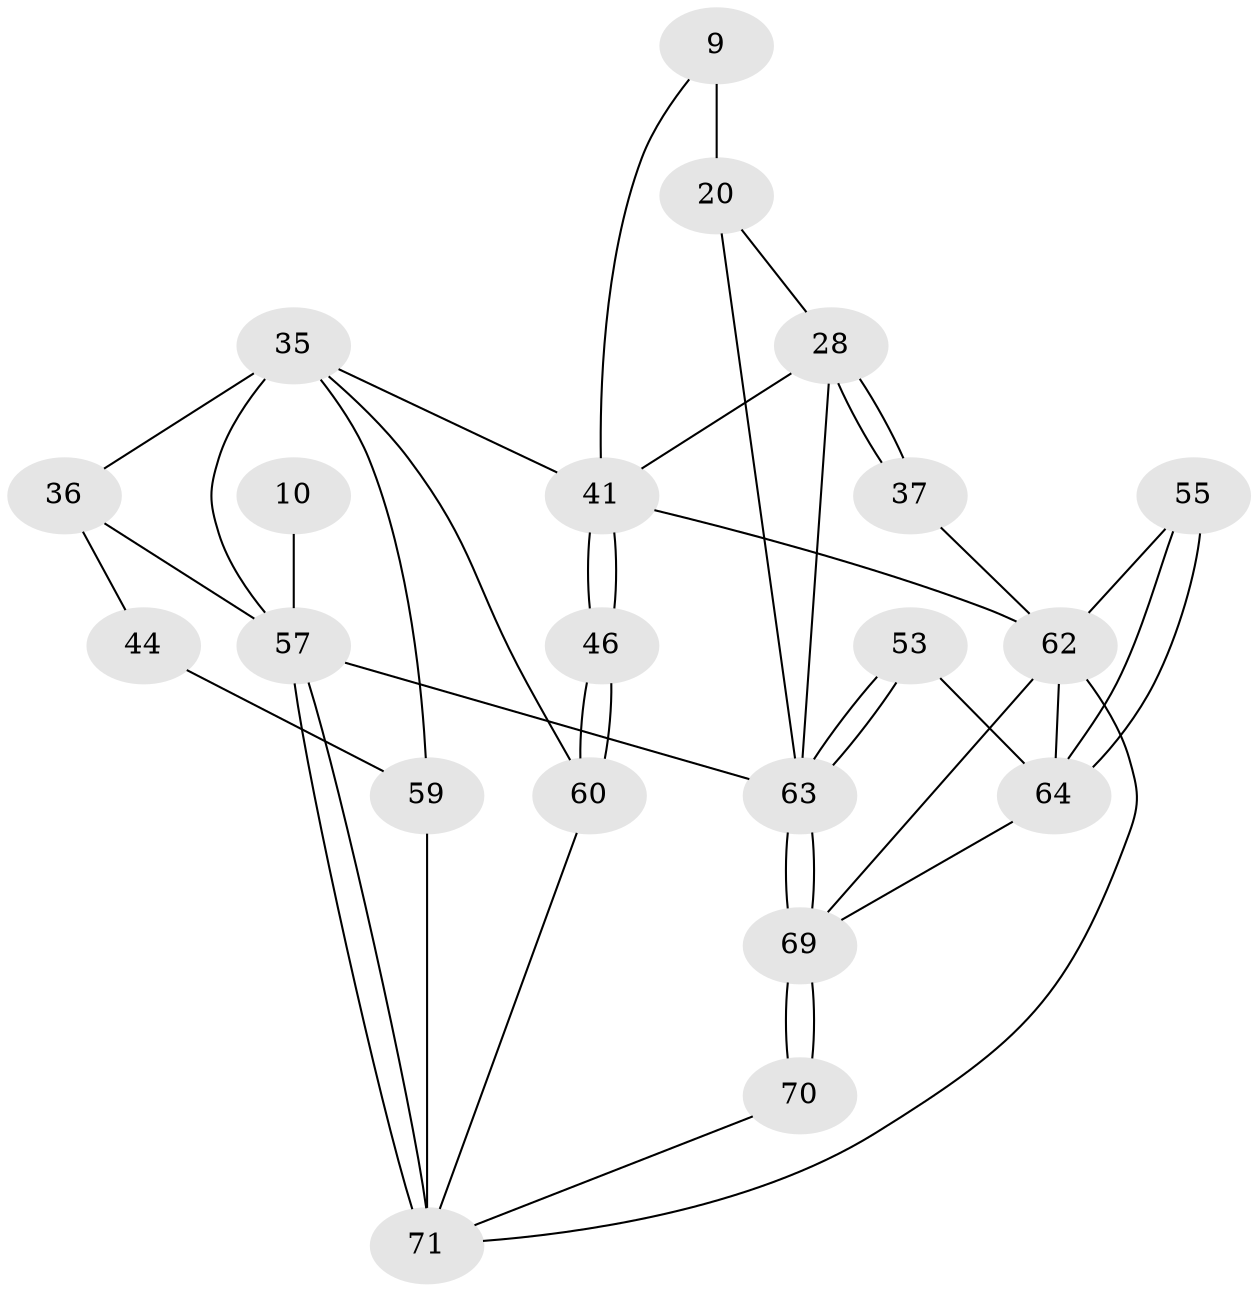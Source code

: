 // original degree distribution, {3: 0.028169014084507043, 5: 0.4507042253521127, 6: 0.23943661971830985, 4: 0.28169014084507044}
// Generated by graph-tools (version 1.1) at 2025/06/03/04/25 22:06:53]
// undirected, 21 vertices, 43 edges
graph export_dot {
graph [start="1"]
  node [color=gray90,style=filled];
  9 [pos="+0.2387165645784452+0.21710757053064955"];
  10 [pos="+0.7414961174969278+0"];
  20 [pos="+0.14773207863658952+0.2807487290296474",super="+4"];
  28 [pos="+0.2427008732470494+0.38171169685308176",super="+21+24"];
  35 [pos="+0.7351326489091732+0.4799720126994614",super="+31+29+23+14"];
  36 [pos="+1+0.3206439492359838",super="+32"];
  37 [pos="+0.1787196187593104+0.47678005780508004"];
  41 [pos="+0.5317334530822592+0.5728899819926052",super="+30+27"];
  44 [pos="+1+0.5609506587948317",super="+33+43"];
  46 [pos="+0.5400974252423243+0.5856578001076294"];
  53 [pos="+0+0.657839927604174"];
  55 [pos="+0.24475035371313553+0.6821188335232551"];
  57 [pos="+1+1",super="+11+16"];
  59 [pos="+1+1",super="+48+47"];
  60 [pos="+0.5733494245956267+0.8779208157930541",super="+50+45"];
  62 [pos="+0.40332240368125927+0.8180985182577775",super="+56+42+54"];
  63 [pos="+0+1",super="+2+25"];
  64 [pos="+0.16536169873352277+0.7917008772409913",super="+52+51"];
  69 [pos="+0.03986682674916782+1",super="+66+65"];
  70 [pos="+0.11515067319471897+1"];
  71 [pos="+0.5779492992554032+1",super="+68"];
  9 -- 20 [weight=2];
  9 -- 41;
  10 -- 57 [weight=3];
  20 -- 63;
  20 -- 28;
  28 -- 37 [weight=2];
  28 -- 37;
  28 -- 63;
  28 -- 41 [weight=2];
  35 -- 60;
  35 -- 36 [weight=2];
  35 -- 57 [weight=2];
  35 -- 41 [weight=2];
  35 -- 59;
  36 -- 57 [weight=2];
  36 -- 44 [weight=2];
  37 -- 62;
  41 -- 46;
  41 -- 46;
  41 -- 62 [weight=2];
  44 -- 59 [weight=3];
  46 -- 60 [weight=2];
  46 -- 60;
  53 -- 63 [weight=2];
  53 -- 63;
  53 -- 64;
  55 -- 64 [weight=2];
  55 -- 64;
  55 -- 62;
  57 -- 71 [weight=2];
  57 -- 71;
  57 -- 63 [weight=2];
  59 -- 71 [weight=2];
  60 -- 71 [weight=2];
  62 -- 69;
  62 -- 71;
  62 -- 64;
  63 -- 69;
  63 -- 69;
  64 -- 69;
  69 -- 70 [weight=2];
  69 -- 70;
  70 -- 71;
}
